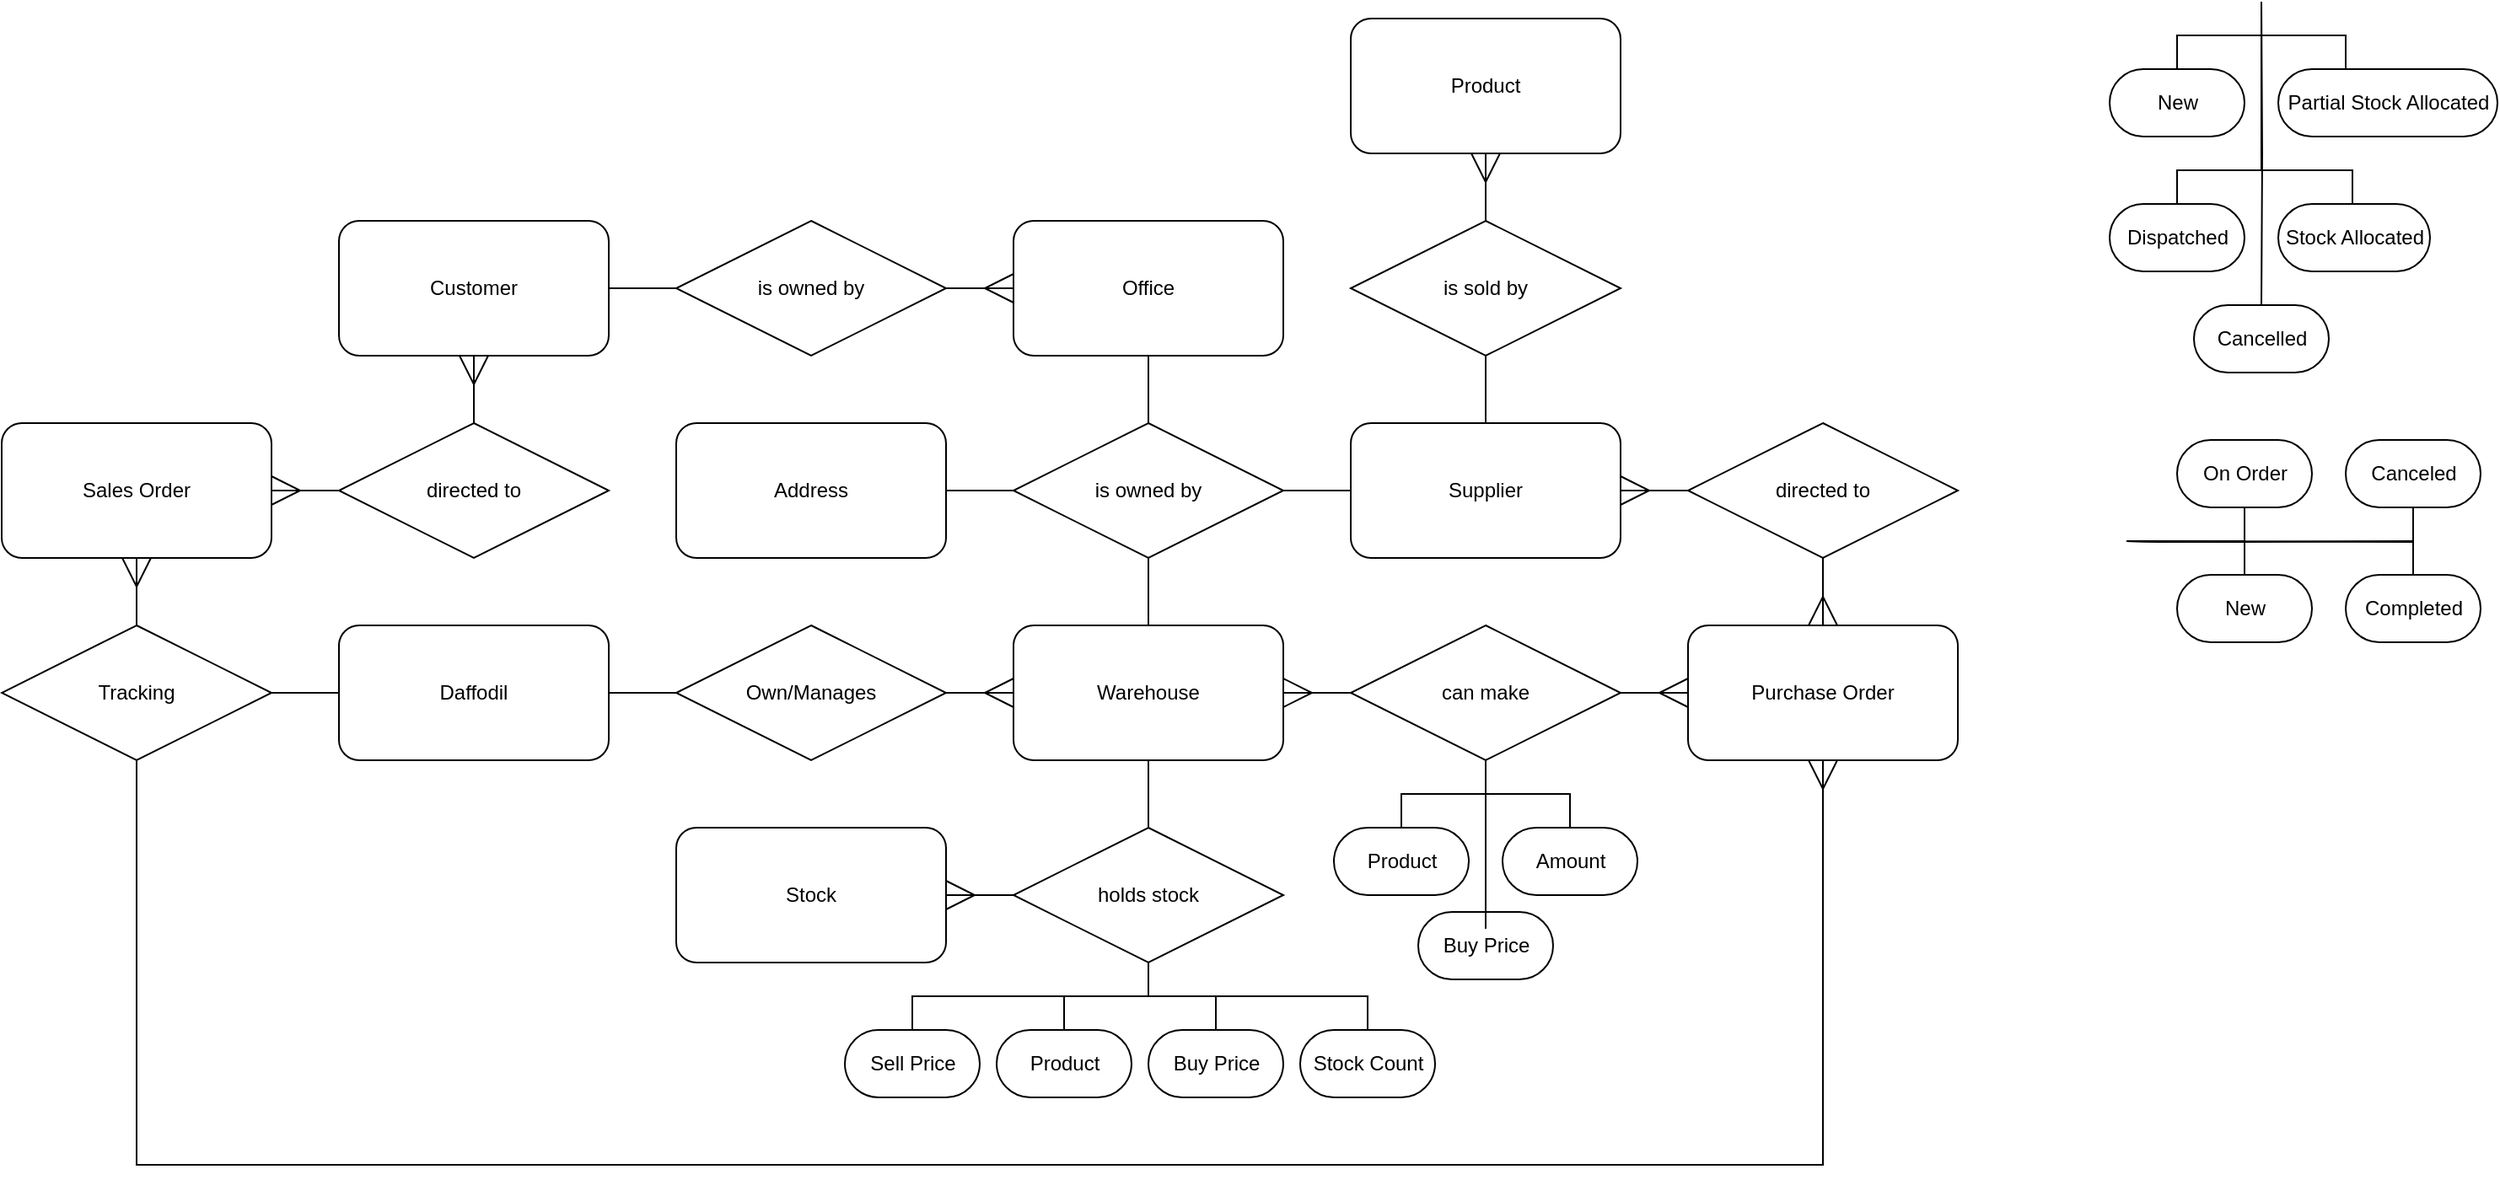 <mxfile version="20.8.10" type="device"><diagram name="Page-1" id="u01oJ7LyX0__cd8e_O9J"><mxGraphModel dx="2697" dy="884" grid="1" gridSize="10" guides="1" tooltips="1" connect="1" arrows="1" fold="1" page="1" pageScale="1" pageWidth="827" pageHeight="1169" math="0" shadow="0"><root><mxCell id="0"/><mxCell id="1" parent="0"/><mxCell id="5By2je5q7H8lTDFfwVSf-4" value="Product" style="html=1;dashed=0;whitespace=wrap;shape=mxgraph.dfd.start;strokeWidth=1;" parent="1" vertex="1"><mxGeometry x="100" y="840" width="80" height="40" as="geometry"/></mxCell><mxCell id="AR4rqcBExskht1AfL20x-36" value="" style="edgeStyle=orthogonalEdgeStyle;rounded=0;orthogonalLoop=1;jettySize=auto;html=1;endArrow=none;endFill=0;" parent="1" source="5By2je5q7H8lTDFfwVSf-5" target="5By2je5q7H8lTDFfwVSf-6" edge="1"><mxGeometry relative="1" as="geometry"/></mxCell><mxCell id="5By2je5q7H8lTDFfwVSf-5" value="Customer" style="rounded=1;whiteSpace=wrap;html=1;" parent="1" vertex="1"><mxGeometry x="-490" y="480" width="160" height="80" as="geometry"/></mxCell><mxCell id="5By2je5q7H8lTDFfwVSf-6" value="is owned by" style="rhombus;whiteSpace=wrap;html=1;" parent="1" vertex="1"><mxGeometry x="-290" y="480" width="160" height="80" as="geometry"/></mxCell><mxCell id="5By2je5q7H8lTDFfwVSf-7" value="Office" style="rounded=1;whiteSpace=wrap;html=1;" parent="1" vertex="1"><mxGeometry x="-90" y="480" width="160" height="80" as="geometry"/></mxCell><mxCell id="5By2je5q7H8lTDFfwVSf-8" value="Address" style="rounded=1;whiteSpace=wrap;html=1;" parent="1" vertex="1"><mxGeometry x="-290" y="600" width="160" height="80" as="geometry"/></mxCell><mxCell id="5By2je5q7H8lTDFfwVSf-12" value="" style="edgeStyle=orthogonalEdgeStyle;fontSize=12;html=1;endArrow=ERmany;rounded=0;exitX=1;exitY=0.5;exitDx=0;exitDy=0;strokeWidth=1;endSize=15;startSize=15;" parent="1" source="5By2je5q7H8lTDFfwVSf-6" target="5By2je5q7H8lTDFfwVSf-7" edge="1"><mxGeometry width="100" height="100" relative="1" as="geometry"><mxPoint x="80" y="420" as="sourcePoint"/><mxPoint x="180" y="320" as="targetPoint"/></mxGeometry></mxCell><mxCell id="5By2je5q7H8lTDFfwVSf-15" value="Supplier" style="rounded=1;whiteSpace=wrap;html=1;" parent="1" vertex="1"><mxGeometry x="110" y="600" width="160" height="80" as="geometry"/></mxCell><mxCell id="5By2je5q7H8lTDFfwVSf-16" value="is sold by" style="rhombus;whiteSpace=wrap;html=1;" parent="1" vertex="1"><mxGeometry x="110" y="480" width="160" height="80" as="geometry"/></mxCell><mxCell id="5By2je5q7H8lTDFfwVSf-17" value="Product" style="rounded=1;whiteSpace=wrap;html=1;" parent="1" vertex="1"><mxGeometry x="110" y="360" width="160" height="80" as="geometry"/></mxCell><mxCell id="5By2je5q7H8lTDFfwVSf-18" value="" style="edgeStyle=orthogonalEdgeStyle;fontSize=12;html=1;endArrow=ERmany;rounded=0;strokeWidth=1;endSize=15;startSize=15;exitX=0.5;exitY=0;exitDx=0;exitDy=0;" parent="1" source="5By2je5q7H8lTDFfwVSf-16" target="5By2je5q7H8lTDFfwVSf-17" edge="1"><mxGeometry width="100" height="100" relative="1" as="geometry"><mxPoint x="300" y="450" as="sourcePoint"/><mxPoint x="380" y="680" as="targetPoint"/><Array as="points"/></mxGeometry></mxCell><mxCell id="5By2je5q7H8lTDFfwVSf-19" value="" style="endArrow=none;html=1;rounded=0;exitX=0.5;exitY=1;exitDx=0;exitDy=0;entryX=0.5;entryY=0;entryDx=0;entryDy=0;" parent="1" source="5By2je5q7H8lTDFfwVSf-16" target="5By2je5q7H8lTDFfwVSf-15" edge="1"><mxGeometry width="50" height="50" relative="1" as="geometry"><mxPoint x="210" y="770" as="sourcePoint"/><mxPoint x="280" y="580" as="targetPoint"/></mxGeometry></mxCell><mxCell id="5By2je5q7H8lTDFfwVSf-20" value="is owned by" style="rhombus;whiteSpace=wrap;html=1;" parent="1" vertex="1"><mxGeometry x="-90" y="600" width="160" height="80" as="geometry"/></mxCell><mxCell id="5By2je5q7H8lTDFfwVSf-24" value="" style="endArrow=none;html=1;rounded=0;strokeWidth=1;startSize=15;endSize=15;entryX=0.5;entryY=1;entryDx=0;entryDy=0;exitX=0.5;exitY=0;exitDx=0;exitDy=0;" parent="1" source="5By2je5q7H8lTDFfwVSf-20" target="5By2je5q7H8lTDFfwVSf-7" edge="1"><mxGeometry width="50" height="50" relative="1" as="geometry"><mxPoint x="-10" y="590" as="sourcePoint"/><mxPoint x="-140" y="470" as="targetPoint"/></mxGeometry></mxCell><mxCell id="5By2je5q7H8lTDFfwVSf-25" value="" style="endArrow=none;html=1;rounded=0;strokeWidth=1;startSize=15;endSize=15;exitX=1;exitY=0.5;exitDx=0;exitDy=0;entryX=0;entryY=0.5;entryDx=0;entryDy=0;" parent="1" source="5By2je5q7H8lTDFfwVSf-8" target="5By2je5q7H8lTDFfwVSf-20" edge="1"><mxGeometry width="50" height="50" relative="1" as="geometry"><mxPoint x="-110" y="700" as="sourcePoint"/><mxPoint x="-180" y="680" as="targetPoint"/></mxGeometry></mxCell><mxCell id="5By2je5q7H8lTDFfwVSf-26" value="" style="endArrow=none;html=1;rounded=0;strokeWidth=1;startSize=15;endSize=15;exitX=1;exitY=0.5;exitDx=0;exitDy=0;entryX=0;entryY=0.5;entryDx=0;entryDy=0;" parent="1" source="5By2je5q7H8lTDFfwVSf-20" target="5By2je5q7H8lTDFfwVSf-15" edge="1"><mxGeometry width="50" height="50" relative="1" as="geometry"><mxPoint x="50" y="600" as="sourcePoint"/><mxPoint x="100" y="550" as="targetPoint"/></mxGeometry></mxCell><mxCell id="AR4rqcBExskht1AfL20x-20" value="" style="edgeStyle=orthogonalEdgeStyle;rounded=0;orthogonalLoop=1;jettySize=auto;html=1;endArrow=none;endFill=0;" parent="1" source="vwk8E0NVzXOo4q1mdS7O-1" target="AR4rqcBExskht1AfL20x-19" edge="1"><mxGeometry relative="1" as="geometry"/></mxCell><mxCell id="vwk8E0NVzXOo4q1mdS7O-1" value="Warehouse" style="rounded=1;whiteSpace=wrap;html=1;" parent="1" vertex="1"><mxGeometry x="-90" y="720" width="160" height="80" as="geometry"/></mxCell><mxCell id="AR4rqcBExskht1AfL20x-91" value="" style="edgeStyle=orthogonalEdgeStyle;rounded=0;orthogonalLoop=1;jettySize=auto;html=1;endArrow=none;endFill=0;" parent="1" source="vwk8E0NVzXOo4q1mdS7O-2" target="AR4rqcBExskht1AfL20x-67" edge="1"><mxGeometry relative="1" as="geometry"/></mxCell><mxCell id="vwk8E0NVzXOo4q1mdS7O-2" value="Daffodil" style="rounded=1;whiteSpace=wrap;html=1;" parent="1" vertex="1"><mxGeometry x="-490" y="720" width="160" height="80" as="geometry"/></mxCell><mxCell id="vwk8E0NVzXOo4q1mdS7O-3" value="Own/Manages" style="rhombus;whiteSpace=wrap;html=1;" parent="1" vertex="1"><mxGeometry x="-290" y="720" width="160" height="80" as="geometry"/></mxCell><mxCell id="vwk8E0NVzXOo4q1mdS7O-4" value="" style="edgeStyle=orthogonalEdgeStyle;fontSize=12;html=1;endArrow=ERmany;rounded=0;exitX=1;exitY=0.5;exitDx=0;exitDy=0;strokeWidth=1;endSize=15;startSize=15;entryX=0;entryY=0.5;entryDx=0;entryDy=0;" parent="1" source="vwk8E0NVzXOo4q1mdS7O-3" target="vwk8E0NVzXOo4q1mdS7O-1" edge="1"><mxGeometry width="100" height="100" relative="1" as="geometry"><mxPoint x="-120" y="540" as="sourcePoint"/><mxPoint x="-210" y="600" as="targetPoint"/><Array as="points"/></mxGeometry></mxCell><mxCell id="vwk8E0NVzXOo4q1mdS7O-5" value="" style="endArrow=none;html=1;rounded=0;entryX=1;entryY=0.5;entryDx=0;entryDy=0;exitX=0;exitY=0.5;exitDx=0;exitDy=0;" parent="1" source="vwk8E0NVzXOo4q1mdS7O-3" target="vwk8E0NVzXOo4q1mdS7O-2" edge="1"><mxGeometry width="50" height="50" relative="1" as="geometry"><mxPoint x="-190" y="530" as="sourcePoint"/><mxPoint x="-210" y="440" as="targetPoint"/></mxGeometry></mxCell><mxCell id="vwk8E0NVzXOo4q1mdS7O-7" value="" style="endArrow=none;html=1;rounded=0;exitX=0.5;exitY=0;exitDx=0;exitDy=0;entryX=0.5;entryY=1;entryDx=0;entryDy=0;" parent="1" source="vwk8E0NVzXOo4q1mdS7O-1" target="5By2je5q7H8lTDFfwVSf-20" edge="1"><mxGeometry width="50" height="50" relative="1" as="geometry"><mxPoint x="-20" y="440" as="sourcePoint"/><mxPoint x="30" y="390" as="targetPoint"/></mxGeometry></mxCell><mxCell id="AR4rqcBExskht1AfL20x-13" style="edgeStyle=orthogonalEdgeStyle;rounded=0;orthogonalLoop=1;jettySize=auto;html=1;exitX=0.5;exitY=1;exitDx=0;exitDy=0;entryX=0.5;entryY=0.5;entryDx=0;entryDy=-20;entryPerimeter=0;endArrow=none;endFill=0;" parent="1" source="AR4rqcBExskht1AfL20x-3" target="5By2je5q7H8lTDFfwVSf-4" edge="1"><mxGeometry relative="1" as="geometry"/></mxCell><mxCell id="AR4rqcBExskht1AfL20x-3" value="can make" style="rhombus;whiteSpace=wrap;html=1;" parent="1" vertex="1"><mxGeometry x="110" y="720" width="160" height="80" as="geometry"/></mxCell><mxCell id="AR4rqcBExskht1AfL20x-5" value="" style="edgeStyle=orthogonalEdgeStyle;fontSize=12;html=1;endArrow=ERmany;rounded=0;strokeWidth=1;endSize=15;startSize=15;entryX=0;entryY=0.5;entryDx=0;entryDy=0;exitX=1;exitY=0.5;exitDx=0;exitDy=0;" parent="1" source="AR4rqcBExskht1AfL20x-3" target="AR4rqcBExskht1AfL20x-38" edge="1"><mxGeometry width="100" height="100" relative="1" as="geometry"><mxPoint x="-120" y="770" as="sourcePoint"/><mxPoint x="350" y="710" as="targetPoint"/><Array as="points"/></mxGeometry></mxCell><mxCell id="AR4rqcBExskht1AfL20x-6" value="Amount" style="html=1;dashed=0;whitespace=wrap;shape=mxgraph.dfd.start;strokeWidth=1;" parent="1" vertex="1"><mxGeometry x="200" y="840" width="80" height="40" as="geometry"/></mxCell><mxCell id="AR4rqcBExskht1AfL20x-9" value="Buy Price" style="html=1;dashed=0;whitespace=wrap;shape=mxgraph.dfd.start;strokeWidth=1;" parent="1" vertex="1"><mxGeometry x="150" y="890" width="80" height="40" as="geometry"/></mxCell><mxCell id="AR4rqcBExskht1AfL20x-14" style="edgeStyle=orthogonalEdgeStyle;rounded=0;orthogonalLoop=1;jettySize=auto;html=1;exitX=0.5;exitY=1;exitDx=0;exitDy=0;entryX=0.5;entryY=0.5;entryDx=0;entryDy=-20;entryPerimeter=0;endArrow=none;endFill=0;" parent="1" source="AR4rqcBExskht1AfL20x-3" target="AR4rqcBExskht1AfL20x-6" edge="1"><mxGeometry relative="1" as="geometry"><mxPoint x="200" y="810" as="sourcePoint"/><mxPoint x="150" y="850" as="targetPoint"/></mxGeometry></mxCell><mxCell id="AR4rqcBExskht1AfL20x-15" style="edgeStyle=orthogonalEdgeStyle;rounded=0;orthogonalLoop=1;jettySize=auto;html=1;exitX=0.5;exitY=1;exitDx=0;exitDy=0;entryX=0.5;entryY=0.5;entryDx=0;entryDy=-20;entryPerimeter=0;endArrow=none;endFill=0;" parent="1" source="AR4rqcBExskht1AfL20x-3" target="AR4rqcBExskht1AfL20x-9" edge="1"><mxGeometry relative="1" as="geometry"><mxPoint x="200" y="810" as="sourcePoint"/><mxPoint x="250" y="850" as="targetPoint"/><Array as="points"><mxPoint x="190" y="900"/></Array></mxGeometry></mxCell><mxCell id="AR4rqcBExskht1AfL20x-18" value="" style="edgeStyle=orthogonalEdgeStyle;fontSize=12;html=1;endArrow=ERmany;rounded=0;strokeWidth=1;endSize=15;startSize=15;entryX=1;entryY=0.5;entryDx=0;entryDy=0;exitX=0;exitY=0.5;exitDx=0;exitDy=0;" parent="1" source="AR4rqcBExskht1AfL20x-3" target="vwk8E0NVzXOo4q1mdS7O-1" edge="1"><mxGeometry width="100" height="100" relative="1" as="geometry"><mxPoint x="200" y="730" as="sourcePoint"/><mxPoint x="200" y="690" as="targetPoint"/><Array as="points"/></mxGeometry></mxCell><mxCell id="AR4rqcBExskht1AfL20x-27" style="edgeStyle=orthogonalEdgeStyle;rounded=0;orthogonalLoop=1;jettySize=auto;html=1;entryX=0.5;entryY=0.5;entryDx=0;entryDy=-20;entryPerimeter=0;endArrow=none;endFill=0;exitX=0.5;exitY=1;exitDx=0;exitDy=0;" parent="1" source="AR4rqcBExskht1AfL20x-19" target="AR4rqcBExskht1AfL20x-24" edge="1"><mxGeometry relative="1" as="geometry"/></mxCell><mxCell id="AR4rqcBExskht1AfL20x-28" style="edgeStyle=orthogonalEdgeStyle;rounded=0;orthogonalLoop=1;jettySize=auto;html=1;entryX=0.5;entryY=0.5;entryDx=0;entryDy=-20;entryPerimeter=0;endArrow=none;endFill=0;" parent="1" source="AR4rqcBExskht1AfL20x-19" target="AR4rqcBExskht1AfL20x-23" edge="1"><mxGeometry relative="1" as="geometry"/></mxCell><mxCell id="AR4rqcBExskht1AfL20x-30" style="edgeStyle=orthogonalEdgeStyle;rounded=0;orthogonalLoop=1;jettySize=auto;html=1;entryX=0.5;entryY=0.5;entryDx=0;entryDy=-20;entryPerimeter=0;endArrow=none;endFill=0;" parent="1" source="AR4rqcBExskht1AfL20x-19" target="AR4rqcBExskht1AfL20x-29" edge="1"><mxGeometry relative="1" as="geometry"><Array as="points"><mxPoint x="-10" y="940"/><mxPoint x="-150" y="940"/></Array></mxGeometry></mxCell><mxCell id="AR4rqcBExskht1AfL20x-32" style="edgeStyle=orthogonalEdgeStyle;rounded=0;orthogonalLoop=1;jettySize=auto;html=1;entryX=0.5;entryY=0.5;entryDx=0;entryDy=-20;entryPerimeter=0;endArrow=none;endFill=0;" parent="1" source="AR4rqcBExskht1AfL20x-19" target="AR4rqcBExskht1AfL20x-31" edge="1"><mxGeometry relative="1" as="geometry"><Array as="points"><mxPoint x="-10" y="940"/><mxPoint x="30" y="940"/></Array></mxGeometry></mxCell><mxCell id="AR4rqcBExskht1AfL20x-19" value="holds stock" style="rhombus;whiteSpace=wrap;html=1;" parent="1" vertex="1"><mxGeometry x="-90" y="840" width="160" height="80" as="geometry"/></mxCell><mxCell id="AR4rqcBExskht1AfL20x-21" value="Stock" style="rounded=1;whiteSpace=wrap;html=1;" parent="1" vertex="1"><mxGeometry x="-290" y="840" width="160" height="80" as="geometry"/></mxCell><mxCell id="AR4rqcBExskht1AfL20x-22" value="" style="edgeStyle=orthogonalEdgeStyle;fontSize=12;html=1;endArrow=ERmany;rounded=0;strokeWidth=1;endSize=15;startSize=15;entryX=1;entryY=0.5;entryDx=0;entryDy=0;exitX=0;exitY=0.5;exitDx=0;exitDy=0;" parent="1" source="AR4rqcBExskht1AfL20x-19" target="AR4rqcBExskht1AfL20x-21" edge="1"><mxGeometry width="100" height="100" relative="1" as="geometry"><mxPoint x="120" y="770" as="sourcePoint"/><mxPoint x="80" y="770" as="targetPoint"/><Array as="points"/></mxGeometry></mxCell><mxCell id="AR4rqcBExskht1AfL20x-23" value="Product" style="html=1;dashed=0;whitespace=wrap;shape=mxgraph.dfd.start;strokeWidth=1;" parent="1" vertex="1"><mxGeometry x="-100" y="960" width="80" height="40" as="geometry"/></mxCell><mxCell id="AR4rqcBExskht1AfL20x-24" value="Stock Count" style="html=1;dashed=0;whitespace=wrap;shape=mxgraph.dfd.start;strokeWidth=1;" parent="1" vertex="1"><mxGeometry x="80" y="960" width="80" height="40" as="geometry"/></mxCell><mxCell id="AR4rqcBExskht1AfL20x-29" value="Sell Price" style="html=1;dashed=0;whitespace=wrap;shape=mxgraph.dfd.start;strokeWidth=1;" parent="1" vertex="1"><mxGeometry x="-190" y="960" width="80" height="40" as="geometry"/></mxCell><mxCell id="AR4rqcBExskht1AfL20x-31" value="Buy Price" style="html=1;dashed=0;whitespace=wrap;shape=mxgraph.dfd.start;strokeWidth=1;" parent="1" vertex="1"><mxGeometry x="-10" y="960" width="80" height="40" as="geometry"/></mxCell><mxCell id="AR4rqcBExskht1AfL20x-38" value="Purchase Order" style="rounded=1;whiteSpace=wrap;html=1;" parent="1" vertex="1"><mxGeometry x="310" y="720" width="160" height="80" as="geometry"/></mxCell><mxCell id="AR4rqcBExskht1AfL20x-39" value="directed to" style="rhombus;whiteSpace=wrap;html=1;" parent="1" vertex="1"><mxGeometry x="310" y="600" width="160" height="80" as="geometry"/></mxCell><mxCell id="AR4rqcBExskht1AfL20x-42" value="" style="edgeStyle=orthogonalEdgeStyle;fontSize=12;html=1;endArrow=ERmany;rounded=0;strokeWidth=1;endSize=15;startSize=15;exitX=0.5;exitY=1;exitDx=0;exitDy=0;entryX=0.5;entryY=0;entryDx=0;entryDy=0;" parent="1" source="AR4rqcBExskht1AfL20x-39" target="AR4rqcBExskht1AfL20x-38" edge="1"><mxGeometry width="100" height="100" relative="1" as="geometry"><mxPoint x="280" y="770" as="sourcePoint"/><mxPoint x="390" y="720" as="targetPoint"/><Array as="points"><mxPoint x="390" y="720"/><mxPoint x="390" y="720"/></Array></mxGeometry></mxCell><mxCell id="AR4rqcBExskht1AfL20x-45" value="" style="edgeStyle=orthogonalEdgeStyle;fontSize=12;html=1;endArrow=ERmany;rounded=0;strokeWidth=1;endSize=15;startSize=15;exitX=0;exitY=0.5;exitDx=0;exitDy=0;entryX=1;entryY=0.5;entryDx=0;entryDy=0;" parent="1" source="AR4rqcBExskht1AfL20x-39" target="5By2je5q7H8lTDFfwVSf-15" edge="1"><mxGeometry width="100" height="100" relative="1" as="geometry"><mxPoint x="400" y="690" as="sourcePoint"/><mxPoint x="400" y="730" as="targetPoint"/><Array as="points"><mxPoint x="300" y="640"/><mxPoint x="300" y="640"/></Array></mxGeometry></mxCell><mxCell id="AR4rqcBExskht1AfL20x-56" value="" style="edgeStyle=orthogonalEdgeStyle;fontSize=12;html=1;endArrow=ERmany;rounded=0;strokeWidth=1;endSize=15;startSize=15;entryX=0.5;entryY=1;entryDx=0;entryDy=0;exitX=0.5;exitY=1;exitDx=0;exitDy=0;" parent="1" source="AR4rqcBExskht1AfL20x-67" target="AR4rqcBExskht1AfL20x-38" edge="1"><mxGeometry width="100" height="100" relative="1" as="geometry"><mxPoint x="-390" y="840" as="sourcePoint"/><mxPoint x="320" y="770" as="targetPoint"/><Array as="points"><mxPoint x="-610" y="1040"/><mxPoint x="390" y="1040"/></Array></mxGeometry></mxCell><mxCell id="AR4rqcBExskht1AfL20x-58" style="edgeStyle=orthogonalEdgeStyle;rounded=0;orthogonalLoop=1;jettySize=auto;html=1;exitX=1;exitY=0.5;exitDx=0;exitDy=0;entryX=0.5;entryY=0.5;entryDx=0;entryDy=-20;entryPerimeter=0;endArrow=none;endFill=0;" parent="1" target="AR4rqcBExskht1AfL20x-62" edge="1"><mxGeometry relative="1" as="geometry"><mxPoint x="570" y="670" as="sourcePoint"/></mxGeometry></mxCell><mxCell id="AR4rqcBExskht1AfL20x-59" style="edgeStyle=orthogonalEdgeStyle;rounded=0;orthogonalLoop=1;jettySize=auto;html=1;entryX=0.5;entryY=0.5;entryDx=0;entryDy=20;entryPerimeter=0;endArrow=none;endFill=0;" parent="1" target="AR4rqcBExskht1AfL20x-63" edge="1"><mxGeometry relative="1" as="geometry"><mxPoint x="570" y="670" as="sourcePoint"/></mxGeometry></mxCell><mxCell id="AR4rqcBExskht1AfL20x-60" style="edgeStyle=orthogonalEdgeStyle;rounded=0;orthogonalLoop=1;jettySize=auto;html=1;entryX=0.5;entryY=0.5;entryDx=0;entryDy=20;entryPerimeter=0;endArrow=none;endFill=0;" parent="1" target="AR4rqcBExskht1AfL20x-65" edge="1"><mxGeometry relative="1" as="geometry"><mxPoint x="570" y="670" as="sourcePoint"/></mxGeometry></mxCell><mxCell id="AR4rqcBExskht1AfL20x-61" style="edgeStyle=orthogonalEdgeStyle;rounded=0;orthogonalLoop=1;jettySize=auto;html=1;entryX=0.5;entryY=0.5;entryDx=0;entryDy=-20;entryPerimeter=0;endArrow=none;endFill=0;exitX=1;exitY=0.5;exitDx=0;exitDy=0;" parent="1" target="AR4rqcBExskht1AfL20x-64" edge="1"><mxGeometry relative="1" as="geometry"><mxPoint x="570" y="670" as="sourcePoint"/></mxGeometry></mxCell><mxCell id="AR4rqcBExskht1AfL20x-62" value="New" style="html=1;dashed=0;whitespace=wrap;shape=mxgraph.dfd.start;strokeWidth=1;" parent="1" vertex="1"><mxGeometry x="600" y="690" width="80" height="40" as="geometry"/></mxCell><mxCell id="AR4rqcBExskht1AfL20x-63" value="On Order" style="html=1;dashed=0;whitespace=wrap;shape=mxgraph.dfd.start;strokeWidth=1;" parent="1" vertex="1"><mxGeometry x="600" y="610" width="80" height="40" as="geometry"/></mxCell><mxCell id="AR4rqcBExskht1AfL20x-64" value="Completed" style="html=1;dashed=0;whitespace=wrap;shape=mxgraph.dfd.start;strokeWidth=1;" parent="1" vertex="1"><mxGeometry x="700" y="690" width="80" height="40" as="geometry"/></mxCell><mxCell id="AR4rqcBExskht1AfL20x-65" value="Canceled" style="html=1;dashed=0;whitespace=wrap;shape=mxgraph.dfd.start;strokeWidth=1;" parent="1" vertex="1"><mxGeometry x="700" y="610" width="80" height="40" as="geometry"/></mxCell><mxCell id="AR4rqcBExskht1AfL20x-66" value="Sales Order" style="rounded=1;whiteSpace=wrap;html=1;" parent="1" vertex="1"><mxGeometry x="-690" y="600" width="160" height="80" as="geometry"/></mxCell><mxCell id="AR4rqcBExskht1AfL20x-90" style="edgeStyle=orthogonalEdgeStyle;rounded=0;orthogonalLoop=1;jettySize=auto;html=1;entryX=0.5;entryY=0.5;entryDx=0;entryDy=-20;entryPerimeter=0;endArrow=none;endFill=0;" parent="1" target="AR4rqcBExskht1AfL20x-89" edge="1"><mxGeometry relative="1" as="geometry"><mxPoint x="650" y="350" as="sourcePoint"/></mxGeometry></mxCell><mxCell id="AR4rqcBExskht1AfL20x-67" value="Tracking" style="rhombus;whiteSpace=wrap;html=1;" parent="1" vertex="1"><mxGeometry x="-690" y="720" width="160" height="80" as="geometry"/></mxCell><mxCell id="AR4rqcBExskht1AfL20x-81" style="edgeStyle=orthogonalEdgeStyle;rounded=0;orthogonalLoop=1;jettySize=auto;html=1;entryX=0.5;entryY=0.5;entryDx=0;entryDy=-20;entryPerimeter=0;endArrow=none;endFill=0;exitX=0.5;exitY=1;exitDx=0;exitDy=0;" parent="1" target="AR4rqcBExskht1AfL20x-86" edge="1"><mxGeometry relative="1" as="geometry"><mxPoint x="650" y="350" as="sourcePoint"/><Array as="points"><mxPoint x="650" y="370"/><mxPoint x="700" y="370"/></Array></mxGeometry></mxCell><mxCell id="AR4rqcBExskht1AfL20x-82" style="edgeStyle=orthogonalEdgeStyle;rounded=0;orthogonalLoop=1;jettySize=auto;html=1;entryX=0.5;entryY=0.5;entryDx=0;entryDy=-20;entryPerimeter=0;endArrow=none;endFill=0;exitX=0.5;exitY=1;exitDx=0;exitDy=0;" parent="1" target="AR4rqcBExskht1AfL20x-85" edge="1"><mxGeometry relative="1" as="geometry"><mxPoint x="650" y="350" as="sourcePoint"/><Array as="points"><mxPoint x="650" y="370"/><mxPoint x="600" y="370"/></Array></mxGeometry></mxCell><mxCell id="AR4rqcBExskht1AfL20x-83" style="edgeStyle=orthogonalEdgeStyle;rounded=0;orthogonalLoop=1;jettySize=auto;html=1;entryX=0.5;entryY=0.5;entryDx=0;entryDy=-20;entryPerimeter=0;endArrow=none;endFill=0;exitX=0.5;exitY=1;exitDx=0;exitDy=0;" parent="1" target="AR4rqcBExskht1AfL20x-87" edge="1"><mxGeometry relative="1" as="geometry"><mxPoint x="650" y="350" as="sourcePoint"/><Array as="points"><mxPoint x="650" y="450"/><mxPoint x="600" y="450"/></Array></mxGeometry></mxCell><mxCell id="AR4rqcBExskht1AfL20x-84" style="edgeStyle=orthogonalEdgeStyle;rounded=0;orthogonalLoop=1;jettySize=auto;html=1;entryX=0.5;entryY=0.5;entryDx=0;entryDy=-20;entryPerimeter=0;endArrow=none;endFill=0;exitX=0.5;exitY=1;exitDx=0;exitDy=0;" parent="1" target="AR4rqcBExskht1AfL20x-88" edge="1"><mxGeometry relative="1" as="geometry"><mxPoint x="650" y="350" as="sourcePoint"/><Array as="points"><mxPoint x="650" y="450"/><mxPoint x="704" y="450"/></Array></mxGeometry></mxCell><mxCell id="AR4rqcBExskht1AfL20x-85" value="New" style="html=1;dashed=0;whitespace=wrap;shape=mxgraph.dfd.start;strokeWidth=1;" parent="1" vertex="1"><mxGeometry x="560" y="390" width="80" height="40" as="geometry"/></mxCell><mxCell id="AR4rqcBExskht1AfL20x-86" value="Partial Stock Allocated" style="html=1;dashed=0;whitespace=wrap;shape=mxgraph.dfd.start;strokeWidth=1;" parent="1" vertex="1"><mxGeometry x="660" y="390" width="130" height="40" as="geometry"/></mxCell><mxCell id="AR4rqcBExskht1AfL20x-87" value="Dispatched" style="html=1;dashed=0;whitespace=wrap;shape=mxgraph.dfd.start;strokeWidth=1;" parent="1" vertex="1"><mxGeometry x="560" y="470" width="80" height="40" as="geometry"/></mxCell><mxCell id="AR4rqcBExskht1AfL20x-88" value="Stock Allocated" style="html=1;dashed=0;whitespace=wrap;shape=mxgraph.dfd.start;strokeWidth=1;" parent="1" vertex="1"><mxGeometry x="660" y="470" width="90" height="40" as="geometry"/></mxCell><mxCell id="AR4rqcBExskht1AfL20x-89" value="Cancelled" style="html=1;dashed=0;whitespace=wrap;shape=mxgraph.dfd.start;strokeWidth=1;" parent="1" vertex="1"><mxGeometry x="610" y="530" width="80" height="40" as="geometry"/></mxCell><mxCell id="AR4rqcBExskht1AfL20x-93" value="" style="edgeStyle=orthogonalEdgeStyle;fontSize=12;html=1;endArrow=ERmany;rounded=0;strokeWidth=1;endSize=15;startSize=15;entryX=0.5;entryY=1;entryDx=0;entryDy=0;exitX=0.5;exitY=0;exitDx=0;exitDy=0;" parent="1" source="AR4rqcBExskht1AfL20x-67" target="AR4rqcBExskht1AfL20x-66" edge="1"><mxGeometry width="100" height="100" relative="1" as="geometry"><mxPoint x="-230" y="710" as="sourcePoint"/><mxPoint x="-230" y="670" as="targetPoint"/><Array as="points"><mxPoint x="-610" y="710"/><mxPoint x="-610" y="710"/></Array></mxGeometry></mxCell><mxCell id="AR4rqcBExskht1AfL20x-96" value="directed to" style="rhombus;whiteSpace=wrap;html=1;" parent="1" vertex="1"><mxGeometry x="-490" y="600" width="160" height="80" as="geometry"/></mxCell><mxCell id="AR4rqcBExskht1AfL20x-98" value="" style="edgeStyle=orthogonalEdgeStyle;fontSize=12;html=1;endArrow=ERmany;rounded=0;strokeWidth=1;endSize=15;startSize=15;entryX=1;entryY=0.5;entryDx=0;entryDy=0;exitX=0;exitY=0.5;exitDx=0;exitDy=0;" parent="1" source="AR4rqcBExskht1AfL20x-96" target="AR4rqcBExskht1AfL20x-66" edge="1"><mxGeometry width="100" height="100" relative="1" as="geometry"><mxPoint x="-600" y="730" as="sourcePoint"/><mxPoint x="-600" y="690" as="targetPoint"/><Array as="points"/></mxGeometry></mxCell><mxCell id="AR4rqcBExskht1AfL20x-99" value="" style="edgeStyle=orthogonalEdgeStyle;fontSize=12;html=1;endArrow=ERmany;rounded=0;strokeWidth=1;endSize=15;startSize=15;entryX=0.5;entryY=1;entryDx=0;entryDy=0;exitX=0.5;exitY=0;exitDx=0;exitDy=0;" parent="1" source="AR4rqcBExskht1AfL20x-96" target="5By2je5q7H8lTDFfwVSf-5" edge="1"><mxGeometry width="100" height="100" relative="1" as="geometry"><mxPoint x="-480" y="650" as="sourcePoint"/><mxPoint x="-520" y="650" as="targetPoint"/><Array as="points"/></mxGeometry></mxCell></root></mxGraphModel></diagram></mxfile>